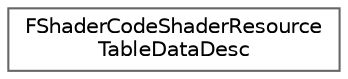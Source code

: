 digraph "Graphical Class Hierarchy"
{
 // INTERACTIVE_SVG=YES
 // LATEX_PDF_SIZE
  bgcolor="transparent";
  edge [fontname=Helvetica,fontsize=10,labelfontname=Helvetica,labelfontsize=10];
  node [fontname=Helvetica,fontsize=10,shape=box,height=0.2,width=0.4];
  rankdir="LR";
  Node0 [id="Node000000",label="FShaderCodeShaderResource\lTableDataDesc",height=0.2,width=0.4,color="grey40", fillcolor="white", style="filled",URL="$d2/dfc/structFShaderCodeShaderResourceTableDataDesc.html",tooltip=" "];
}
